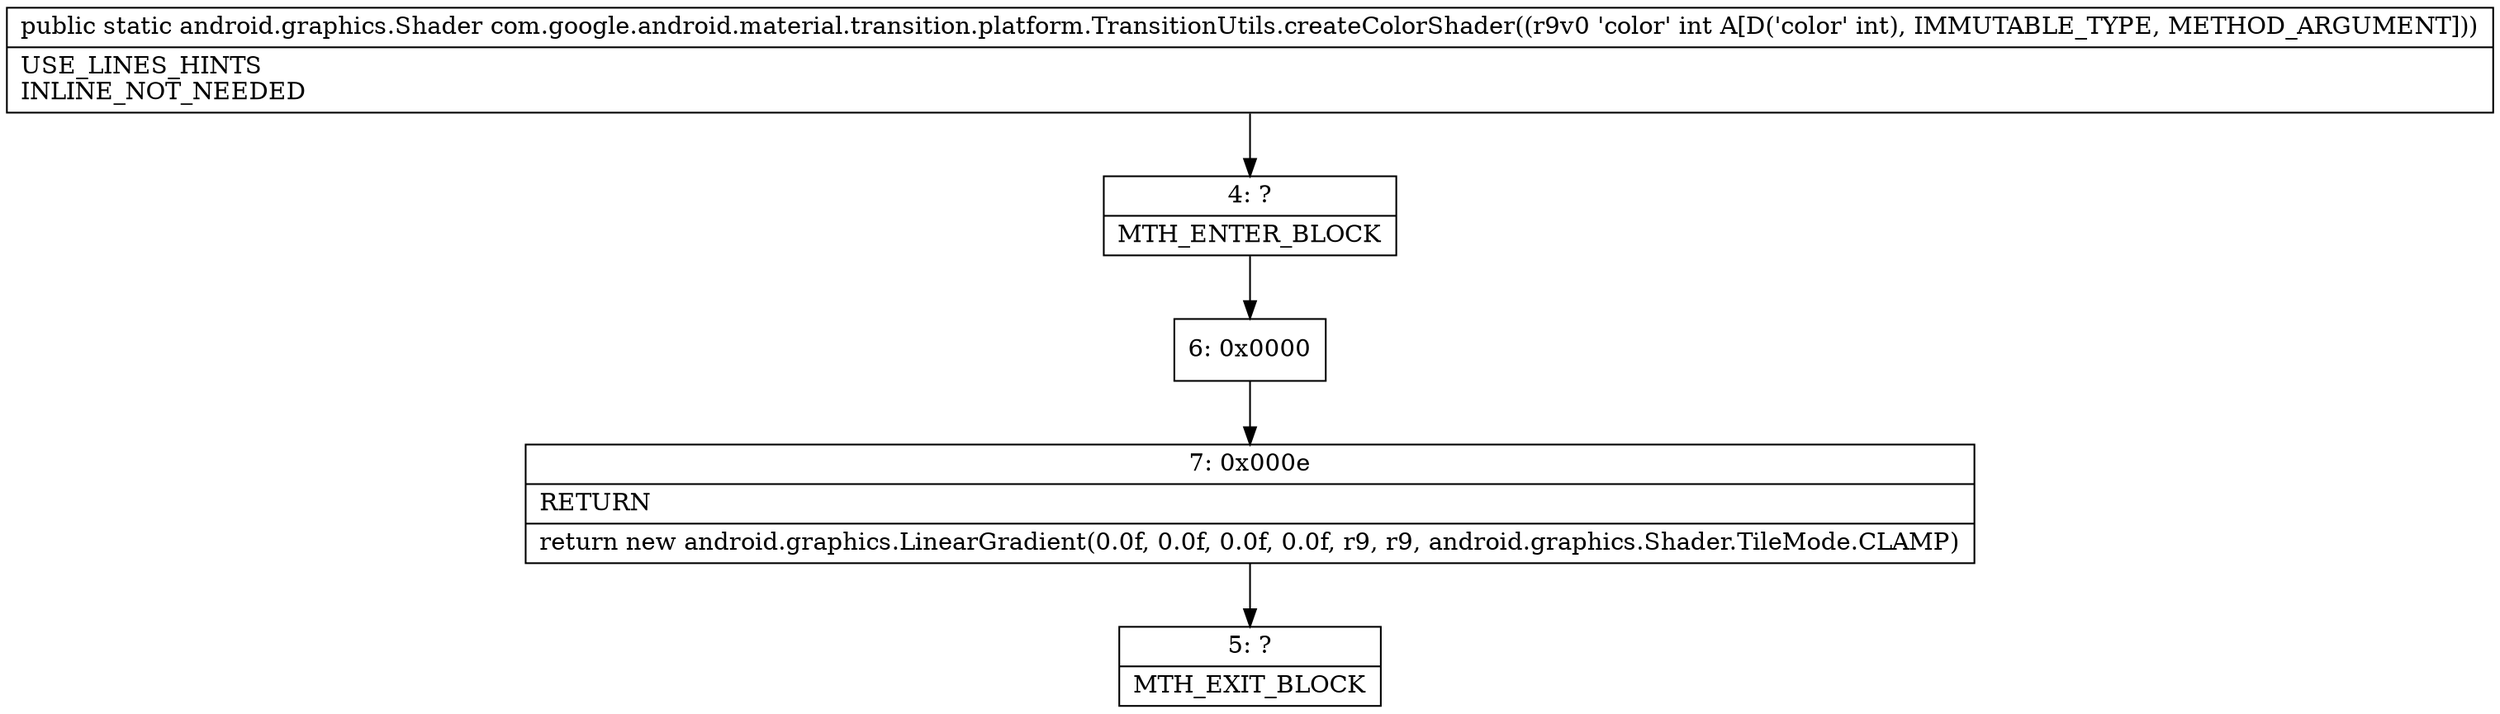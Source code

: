 digraph "CFG forcom.google.android.material.transition.platform.TransitionUtils.createColorShader(I)Landroid\/graphics\/Shader;" {
Node_4 [shape=record,label="{4\:\ ?|MTH_ENTER_BLOCK\l}"];
Node_6 [shape=record,label="{6\:\ 0x0000}"];
Node_7 [shape=record,label="{7\:\ 0x000e|RETURN\l|return new android.graphics.LinearGradient(0.0f, 0.0f, 0.0f, 0.0f, r9, r9, android.graphics.Shader.TileMode.CLAMP)\l}"];
Node_5 [shape=record,label="{5\:\ ?|MTH_EXIT_BLOCK\l}"];
MethodNode[shape=record,label="{public static android.graphics.Shader com.google.android.material.transition.platform.TransitionUtils.createColorShader((r9v0 'color' int A[D('color' int), IMMUTABLE_TYPE, METHOD_ARGUMENT]))  | USE_LINES_HINTS\lINLINE_NOT_NEEDED\l}"];
MethodNode -> Node_4;Node_4 -> Node_6;
Node_6 -> Node_7;
Node_7 -> Node_5;
}

